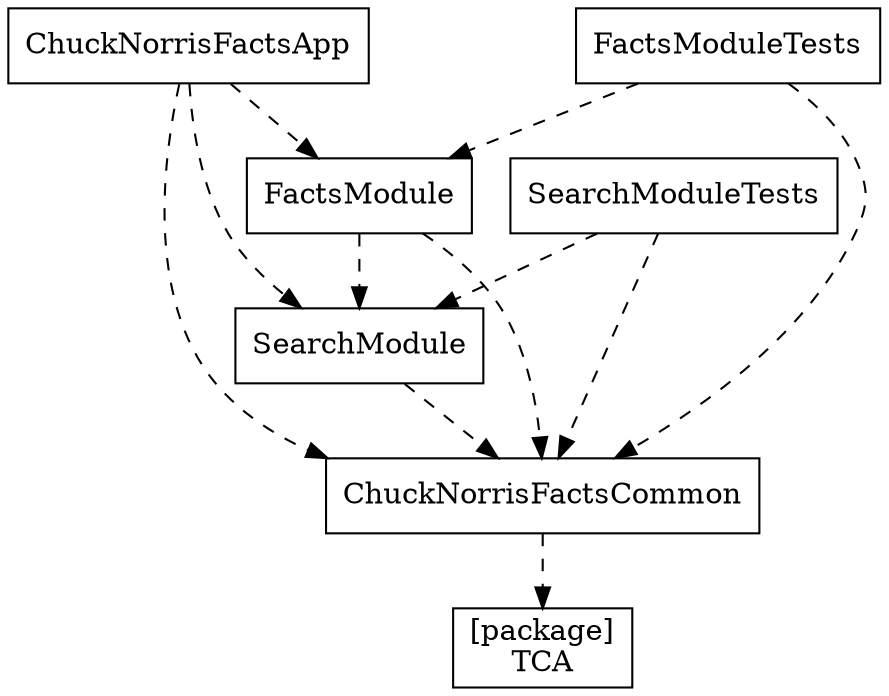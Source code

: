 digraph {
  ChuckNorrisFactsApp [shape=box]
  ChuckNorrisFactsCommon [label=ChuckNorrisFactsCommon shape=box]
  ChuckNorrisFactsApp [shape=box]
  FactsModule [label=FactsModule shape=box]
  ChuckNorrisFactsApp [shape=box]
  SearchModule [label=SearchModule shape=box]
  ChuckNorrisFactsCommon [shape=box]
  TCA [label="[package]\nTCA" shape=box]
  FactsModule [shape=box]
  SearchModule [label=SearchModule shape=box]
  FactsModule [shape=box]
  ChuckNorrisFactsCommon [label=ChuckNorrisFactsCommon shape=box]
  FactsModuleTests [shape=box]
  ChuckNorrisFactsCommon [label=ChuckNorrisFactsCommon shape=box]
  FactsModuleTests [shape=box]
  FactsModule [label=FactsModule shape=box]
  SearchModule [shape=box]
  ChuckNorrisFactsCommon [label=ChuckNorrisFactsCommon shape=box]
  SearchModuleTests [shape=box]
  ChuckNorrisFactsCommon [label=ChuckNorrisFactsCommon shape=box]
  SearchModuleTests [shape=box]
  SearchModule [label=SearchModule shape=box]
  ChuckNorrisFactsApp -> ChuckNorrisFactsCommon [style=dashed]
  ChuckNorrisFactsApp -> FactsModule [style=dashed]
  ChuckNorrisFactsApp -> SearchModule [style=dashed]
  ChuckNorrisFactsCommon -> TCA [style=dashed]
  FactsModule -> SearchModule [style=dashed]
  FactsModule -> ChuckNorrisFactsCommon [style=dashed]
  FactsModuleTests -> ChuckNorrisFactsCommon [style=dashed]
  FactsModuleTests -> FactsModule [style=dashed]
  SearchModule -> ChuckNorrisFactsCommon [style=dashed]
  SearchModuleTests -> ChuckNorrisFactsCommon [style=dashed]
  SearchModuleTests -> SearchModule [style=dashed]
}